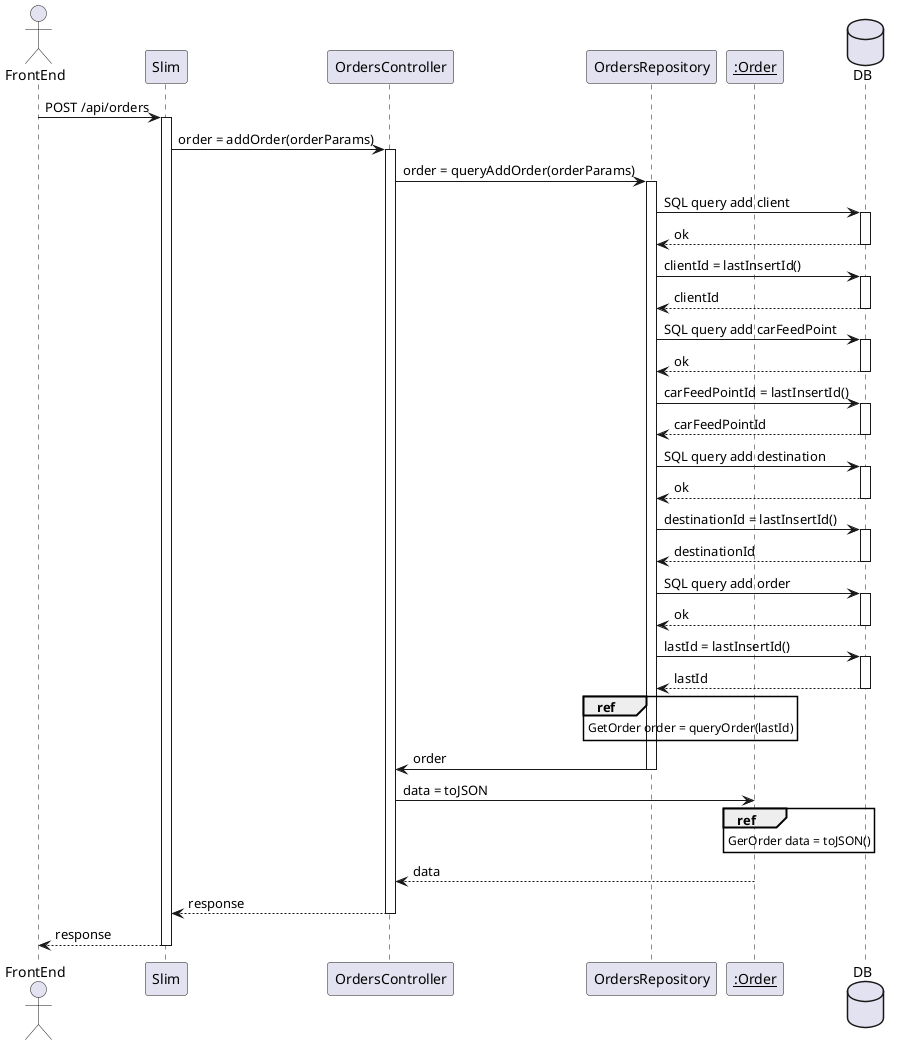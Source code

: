 http://www.plantuml.com/plantuml/uml/hPJ1Q_904CNl-rSidlGWteKMQwt5Z_9fczx3r9t2qcGtdLq5__kEkqWIDm497ZFxvZVl1MOMpWFvGra8s7jBSatM-1UZHCLblTSL62-pGfUjmfOKadjcATcYGEfu_C3AEit8K-jnbEVp8CZpaGGNnKA1XozmA5TB8IuMvFGnJ9PpkTjcdt86bPxP03-RrKVm6Aq55QklRN5dqCi72Kg5rt4ex82WT9CQamHAK8o_3jR0_nwGJaytp6Z-5v40USXgoTZi_IqYpxxblj1eV0tYdyIgQO-Z7w6m8UqV4h4RnVOBS7vZ719_ZYStJQhxs_Dk3WMqHbGxg-yVhGKV7h2c38-fq7bjm6jhxfwomHuUiW4Pc34kmRtJXJI3OuMc98yW_9RsY9JkuYlwK6jlT5pdo9e8D4eoeMjl-szFmq8wjV_CSBi23sp4st_Pzl-LTVPBKTTIZMkJyNNQvIoYHTVq-kGIkieQXwd_MXyERsYwtEpkni0K2xPsA8i_

@startuml
actor FrontEnd
participant Slim
participant OrdersController
participant OrdersRepository
participant "__:Order__" as Order
database DB

FrontEnd -> Slim : POST /api/orders
activate Slim
Slim -> OrdersController : order = addOrder(orderParams)
activate OrdersController
OrdersController -> OrdersRepository : order = queryAddOrder(orderParams)
activate OrdersRepository

OrdersRepository -> DB : SQL query add client
activate DB
DB --> OrdersRepository : ok
deactivate DB
OrdersRepository -> DB : clientId = lastInsertId()
activate DB
DB --> OrdersRepository : clientId
deactivate DB
OrdersRepository -> DB : SQL query add carFeedPoint
activate DB
DB --> OrdersRepository : ok
deactivate DB
OrdersRepository -> DB : carFeedPointId = lastInsertId()
activate DB
DB --> OrdersRepository : carFeedPointId
deactivate DB
OrdersRepository -> DB : SQL query add destination
activate DB
DB --> OrdersRepository : ok
deactivate DB
OrdersRepository -> DB : destinationId = lastInsertId()
activate DB
DB --> OrdersRepository : destinationId
deactivate DB
OrdersRepository -> DB : SQL query add order
activate DB
DB --> OrdersRepository : ok
deactivate DB
OrdersRepository -> DB : lastId = lastInsertId()
activate DB
DB --> OrdersRepository : lastId
deactivate DB

ref over OrdersRepository
GetOrder order = queryOrder(lastId)
end ref

OrdersRepository -> OrdersController : order
deactivate OrdersRepository

OrdersController -> Order : data = toJSON
ref over Order
GerOrder data = toJSON()
end ref
Order --> OrdersController : data


OrdersController --> Slim : response
deactivate OrdersController
Slim --> FrontEnd : response
deactivate Slim
@enduml